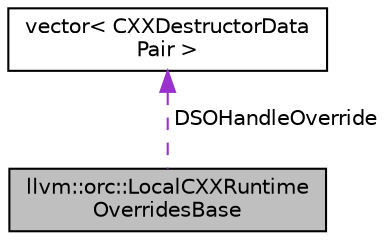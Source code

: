 digraph "llvm::orc::LocalCXXRuntimeOverridesBase"
{
 // LATEX_PDF_SIZE
  bgcolor="transparent";
  edge [fontname="Helvetica",fontsize="10",labelfontname="Helvetica",labelfontsize="10"];
  node [fontname="Helvetica",fontsize="10",shape="box"];
  Node1 [label="llvm::orc::LocalCXXRuntime\lOverridesBase",height=0.2,width=0.4,color="black", fillcolor="grey75", style="filled", fontcolor="black",tooltip="Support class for static dtor execution."];
  Node2 -> Node1 [dir="back",color="darkorchid3",fontsize="10",style="dashed",label=" DSOHandleOverride" ,fontname="Helvetica"];
  Node2 [label="vector\< CXXDestructorData\lPair \>",height=0.2,width=0.4,color="black",tooltip=" "];
}

